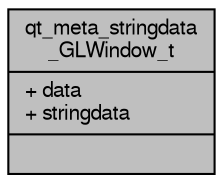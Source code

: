 digraph "qt_meta_stringdata_GLWindow_t"
{
  edge [fontname="FreeSans",fontsize="10",labelfontname="FreeSans",labelfontsize="10"];
  node [fontname="FreeSans",fontsize="10",shape=record];
  Node1 [label="{qt_meta_stringdata\l_GLWindow_t\n|+ data\l+ stringdata\l|}",height=0.2,width=0.4,color="black", fillcolor="grey75", style="filled", fontcolor="black"];
}
